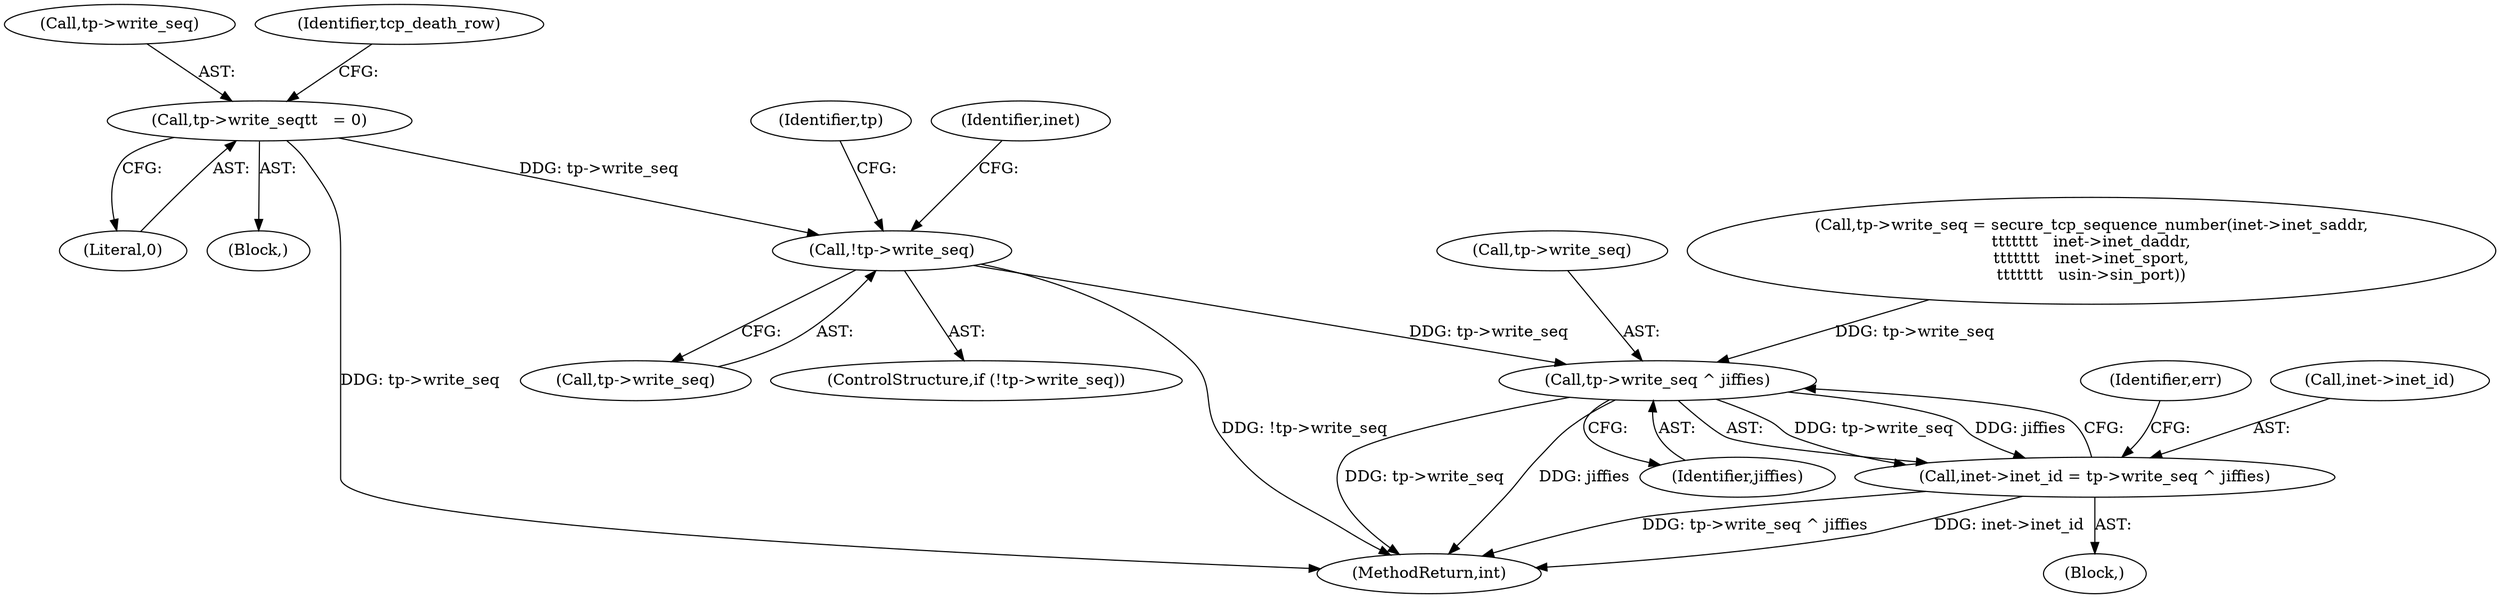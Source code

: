digraph "0_linux_f6d8bd051c391c1c0458a30b2a7abcd939329259_29@API" {
"1000463" [label="(Call,!tp->write_seq)"];
"1000313" [label="(Call,tp->write_seq\t\t   = 0)"];
"1000488" [label="(Call,tp->write_seq ^ jiffies)"];
"1000484" [label="(Call,inet->inet_id = tp->write_seq ^ jiffies)"];
"1000109" [label="(Block,)"];
"1000462" [label="(ControlStructure,if (!tp->write_seq))"];
"1000314" [label="(Call,tp->write_seq)"];
"1000523" [label="(MethodReturn,int)"];
"1000463" [label="(Call,!tp->write_seq)"];
"1000464" [label="(Call,tp->write_seq)"];
"1000469" [label="(Identifier,tp)"];
"1000488" [label="(Call,tp->write_seq ^ jiffies)"];
"1000321" [label="(Identifier,tcp_death_row)"];
"1000313" [label="(Call,tp->write_seq\t\t   = 0)"];
"1000317" [label="(Literal,0)"];
"1000298" [label="(Block,)"];
"1000484" [label="(Call,inet->inet_id = tp->write_seq ^ jiffies)"];
"1000492" [label="(Identifier,jiffies)"];
"1000494" [label="(Identifier,err)"];
"1000485" [label="(Call,inet->inet_id)"];
"1000486" [label="(Identifier,inet)"];
"1000489" [label="(Call,tp->write_seq)"];
"1000467" [label="(Call,tp->write_seq = secure_tcp_sequence_number(inet->inet_saddr,\n\t\t\t\t\t\t\t   inet->inet_daddr,\n\t\t\t\t\t\t\t   inet->inet_sport,\n\t\t\t\t\t\t\t   usin->sin_port))"];
"1000463" -> "1000462"  [label="AST: "];
"1000463" -> "1000464"  [label="CFG: "];
"1000464" -> "1000463"  [label="AST: "];
"1000469" -> "1000463"  [label="CFG: "];
"1000486" -> "1000463"  [label="CFG: "];
"1000463" -> "1000523"  [label="DDG: !tp->write_seq"];
"1000313" -> "1000463"  [label="DDG: tp->write_seq"];
"1000463" -> "1000488"  [label="DDG: tp->write_seq"];
"1000313" -> "1000298"  [label="AST: "];
"1000313" -> "1000317"  [label="CFG: "];
"1000314" -> "1000313"  [label="AST: "];
"1000317" -> "1000313"  [label="AST: "];
"1000321" -> "1000313"  [label="CFG: "];
"1000313" -> "1000523"  [label="DDG: tp->write_seq"];
"1000488" -> "1000484"  [label="AST: "];
"1000488" -> "1000492"  [label="CFG: "];
"1000489" -> "1000488"  [label="AST: "];
"1000492" -> "1000488"  [label="AST: "];
"1000484" -> "1000488"  [label="CFG: "];
"1000488" -> "1000523"  [label="DDG: tp->write_seq"];
"1000488" -> "1000523"  [label="DDG: jiffies"];
"1000488" -> "1000484"  [label="DDG: tp->write_seq"];
"1000488" -> "1000484"  [label="DDG: jiffies"];
"1000467" -> "1000488"  [label="DDG: tp->write_seq"];
"1000484" -> "1000109"  [label="AST: "];
"1000485" -> "1000484"  [label="AST: "];
"1000494" -> "1000484"  [label="CFG: "];
"1000484" -> "1000523"  [label="DDG: tp->write_seq ^ jiffies"];
"1000484" -> "1000523"  [label="DDG: inet->inet_id"];
}
